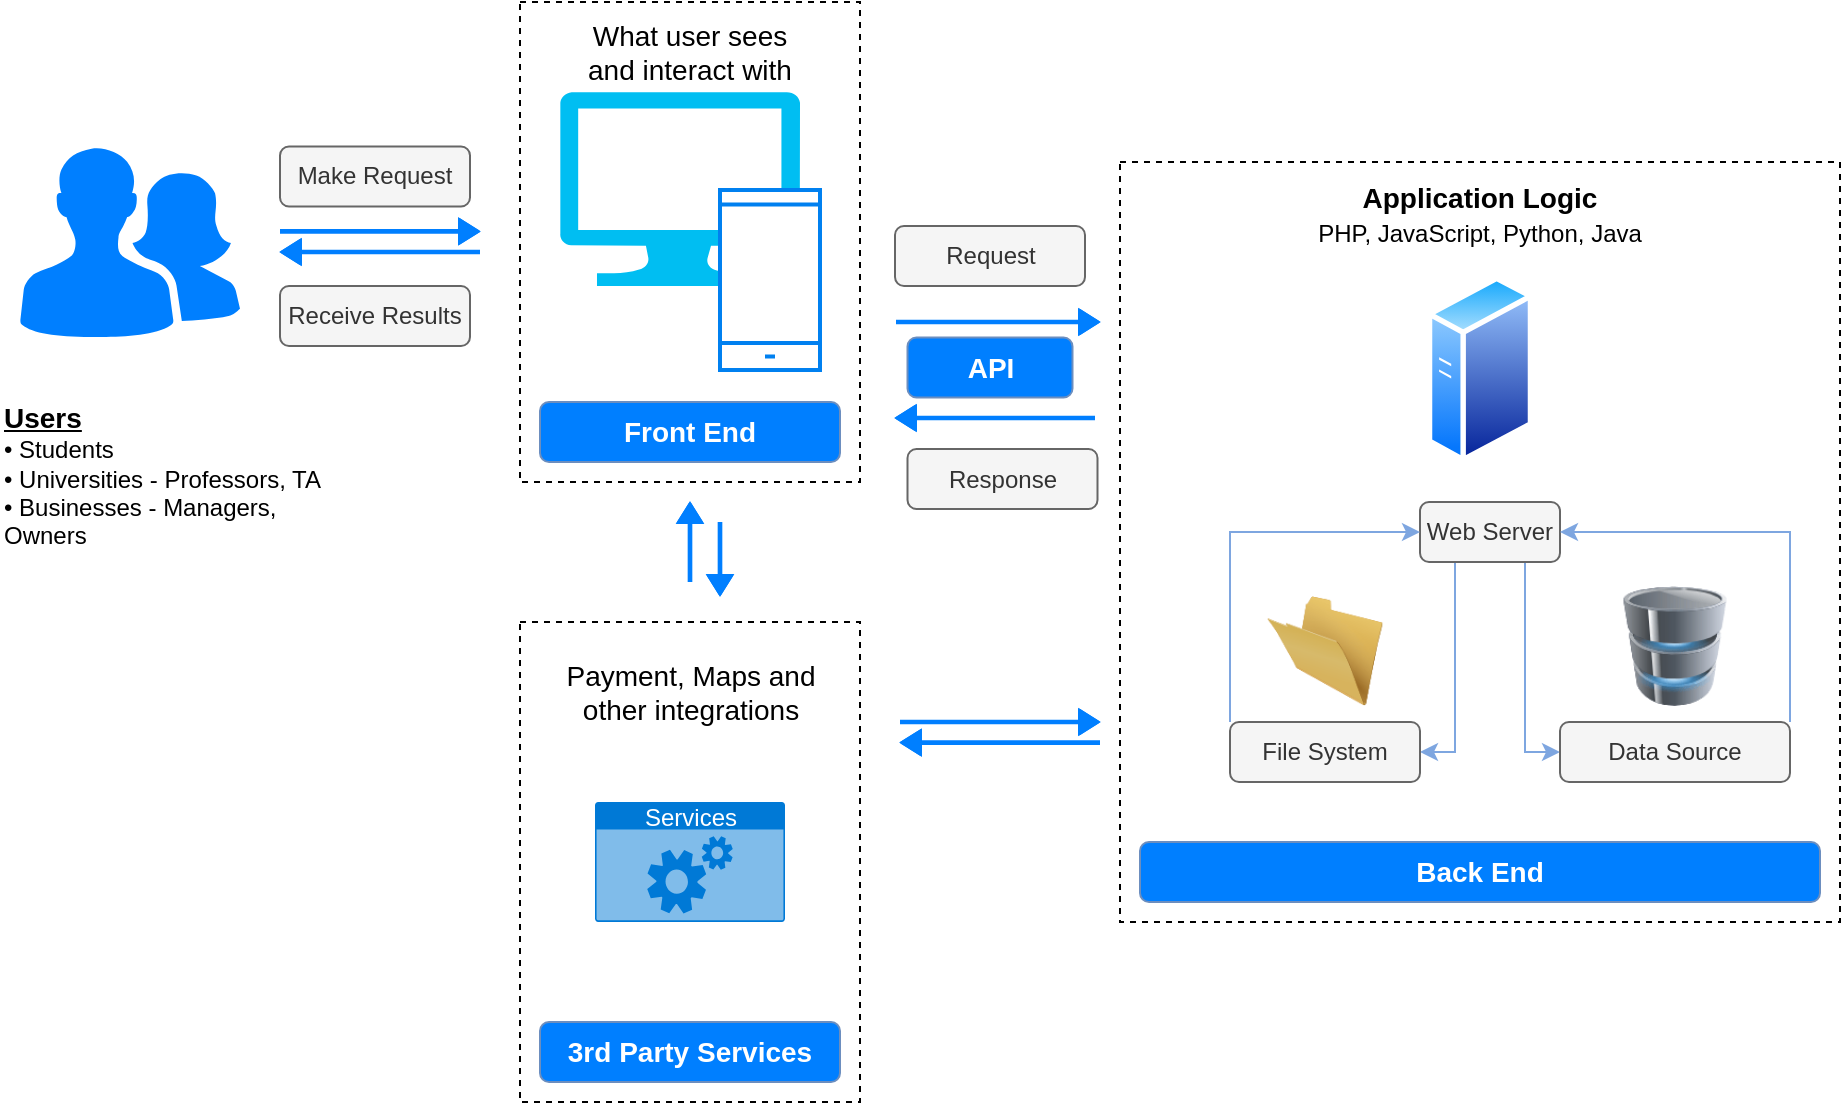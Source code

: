 <mxfile version="16.6.7" type="github">
  <diagram id="eyegzCFOOdZ7thPEiBK8" name="Page-1">
    <mxGraphModel dx="981" dy="548" grid="1" gridSize="10" guides="1" tooltips="1" connect="1" arrows="1" fold="1" page="1" pageScale="1" pageWidth="1169" pageHeight="827" math="0" shadow="0">
      <root>
        <mxCell id="0" />
        <mxCell id="1" parent="0" />
        <mxCell id="j7XD6nWHRz5pciVsjNQp-9" value="" style="rounded=0;whiteSpace=wrap;html=1;fontSize=14;dashed=1;" vertex="1" parent="1">
          <mxGeometry x="450" y="190" width="170" height="240" as="geometry" />
        </mxCell>
        <mxCell id="j7XD6nWHRz5pciVsjNQp-4" value="" style="verticalLabelPosition=bottom;html=1;verticalAlign=top;align=center;strokeColor=none;fillColor=#00BEF2;shape=mxgraph.azure.computer;pointerEvents=1;" vertex="1" parent="1">
          <mxGeometry x="470" y="235" width="120" height="97" as="geometry" />
        </mxCell>
        <mxCell id="j7XD6nWHRz5pciVsjNQp-5" value="" style="html=1;verticalLabelPosition=bottom;align=center;labelBackgroundColor=#ffffff;verticalAlign=top;strokeWidth=2;strokeColor=#0080F0;shadow=0;dashed=0;shape=mxgraph.ios7.icons.smartphone;" vertex="1" parent="1">
          <mxGeometry x="550" y="284" width="50" height="90" as="geometry" />
        </mxCell>
        <mxCell id="j7XD6nWHRz5pciVsjNQp-6" value="&lt;b&gt;&lt;u&gt;&lt;font style=&quot;font-size: 14px&quot;&gt;Users&lt;/font&gt;&lt;/u&gt;&lt;/b&gt;&lt;br&gt;• Students&lt;br&gt;• Universities - Professors, TA&lt;br&gt;• Businesses - Managers, Owners" style="text;html=1;strokeColor=none;fillColor=none;align=left;verticalAlign=middle;whiteSpace=wrap;rounded=0;" vertex="1" parent="1">
          <mxGeometry x="190" y="367" width="180" height="120" as="geometry" />
        </mxCell>
        <mxCell id="j7XD6nWHRz5pciVsjNQp-8" value="&lt;b&gt;&lt;font color=&quot;#ffffff&quot;&gt;Front End&lt;/font&gt;&lt;/b&gt;" style="text;html=1;strokeColor=#6c8ebf;fillColor=#007FFF;align=center;verticalAlign=middle;whiteSpace=wrap;rounded=1;fontSize=14;" vertex="1" parent="1">
          <mxGeometry x="460" y="390" width="150" height="30" as="geometry" />
        </mxCell>
        <mxCell id="j7XD6nWHRz5pciVsjNQp-10" value="What user sees and interact with" style="text;html=1;strokeColor=none;fillColor=none;align=center;verticalAlign=middle;whiteSpace=wrap;rounded=0;dashed=1;fontSize=14;" vertex="1" parent="1">
          <mxGeometry x="475" y="200" width="120" height="30" as="geometry" />
        </mxCell>
        <mxCell id="j7XD6nWHRz5pciVsjNQp-11" value="" style="rounded=0;whiteSpace=wrap;html=1;fontSize=14;dashed=1;" vertex="1" parent="1">
          <mxGeometry x="750" y="270" width="360" height="380" as="geometry" />
        </mxCell>
        <mxCell id="j7XD6nWHRz5pciVsjNQp-12" value="" style="aspect=fixed;perimeter=ellipsePerimeter;html=1;align=center;shadow=0;dashed=0;spacingTop=3;image;image=img/lib/active_directory/generic_server.svg;rounded=1;fontSize=14;fontColor=#FFFFFF;fillColor=#007FFF;" vertex="1" parent="1">
          <mxGeometry x="903.4" y="326" width="53.2" height="95" as="geometry" />
        </mxCell>
        <mxCell id="j7XD6nWHRz5pciVsjNQp-13" value="" style="image;html=1;image=img/lib/clip_art/general/Empty_Folder_128x128.png;rounded=1;dashed=1;fontSize=14;fontColor=#FFFFFF;fillColor=#007FFF;" vertex="1" parent="1">
          <mxGeometry x="822.5" y="487" width="60" height="55" as="geometry" />
        </mxCell>
        <mxCell id="j7XD6nWHRz5pciVsjNQp-14" value="" style="image;html=1;image=img/lib/clip_art/computers/Database_128x128.png;rounded=1;dashed=1;fontSize=14;fontColor=#FFFFFF;fillColor=#007FFF;" vertex="1" parent="1">
          <mxGeometry x="997.5" y="482" width="60" height="60" as="geometry" />
        </mxCell>
        <mxCell id="j7XD6nWHRz5pciVsjNQp-15" value="&lt;font color=&quot;#000000&quot;&gt;&lt;b&gt;Application Logic&lt;/b&gt;&lt;br&gt;&lt;font style=&quot;font-size: 12px&quot;&gt;PHP, JavaScript, Python, Java&lt;/font&gt;&lt;br&gt;&lt;/font&gt;" style="text;html=1;strokeColor=none;fillColor=none;align=center;verticalAlign=middle;whiteSpace=wrap;rounded=0;dashed=1;fontSize=14;fontColor=#FFFFFF;" vertex="1" parent="1">
          <mxGeometry x="830" y="281" width="200" height="30" as="geometry" />
        </mxCell>
        <mxCell id="j7XD6nWHRz5pciVsjNQp-20" style="edgeStyle=orthogonalEdgeStyle;rounded=0;orthogonalLoop=1;jettySize=auto;html=1;exitX=0.25;exitY=1;exitDx=0;exitDy=0;entryX=1;entryY=0.5;entryDx=0;entryDy=0;fontSize=12;fontColor=#000000;strokeColor=#7EA6E0;" edge="1" parent="1" source="j7XD6nWHRz5pciVsjNQp-16" target="j7XD6nWHRz5pciVsjNQp-17">
          <mxGeometry relative="1" as="geometry">
            <Array as="points">
              <mxPoint x="918" y="565" />
            </Array>
          </mxGeometry>
        </mxCell>
        <mxCell id="j7XD6nWHRz5pciVsjNQp-21" style="edgeStyle=orthogonalEdgeStyle;rounded=0;orthogonalLoop=1;jettySize=auto;html=1;exitX=0.75;exitY=1;exitDx=0;exitDy=0;entryX=0;entryY=0.5;entryDx=0;entryDy=0;fontSize=12;fontColor=#000000;strokeColor=#7EA6E0;" edge="1" parent="1" source="j7XD6nWHRz5pciVsjNQp-16" target="j7XD6nWHRz5pciVsjNQp-18">
          <mxGeometry relative="1" as="geometry">
            <Array as="points">
              <mxPoint x="953" y="565" />
            </Array>
          </mxGeometry>
        </mxCell>
        <mxCell id="j7XD6nWHRz5pciVsjNQp-16" value="Web Server" style="text;html=1;strokeColor=#666666;fillColor=#f5f5f5;align=center;verticalAlign=middle;whiteSpace=wrap;rounded=1;fontSize=12;fontColor=#333333;" vertex="1" parent="1">
          <mxGeometry x="900" y="440" width="70" height="30" as="geometry" />
        </mxCell>
        <mxCell id="j7XD6nWHRz5pciVsjNQp-19" style="edgeStyle=orthogonalEdgeStyle;rounded=0;orthogonalLoop=1;jettySize=auto;html=1;exitX=0;exitY=0;exitDx=0;exitDy=0;entryX=0;entryY=0.5;entryDx=0;entryDy=0;fontSize=12;fontColor=#000000;strokeColor=#7EA6E0;" edge="1" parent="1" source="j7XD6nWHRz5pciVsjNQp-17" target="j7XD6nWHRz5pciVsjNQp-16">
          <mxGeometry relative="1" as="geometry" />
        </mxCell>
        <mxCell id="j7XD6nWHRz5pciVsjNQp-17" value="File System" style="text;html=1;strokeColor=#666666;fillColor=#f5f5f5;align=center;verticalAlign=middle;whiteSpace=wrap;rounded=1;fontSize=12;fontColor=#333333;glass=0;" vertex="1" parent="1">
          <mxGeometry x="805" y="550" width="95" height="30" as="geometry" />
        </mxCell>
        <mxCell id="j7XD6nWHRz5pciVsjNQp-22" style="edgeStyle=orthogonalEdgeStyle;rounded=0;orthogonalLoop=1;jettySize=auto;html=1;exitX=1;exitY=0;exitDx=0;exitDy=0;entryX=1;entryY=0.5;entryDx=0;entryDy=0;fontSize=12;fontColor=#000000;strokeColor=#7EA6E0;" edge="1" parent="1" source="j7XD6nWHRz5pciVsjNQp-18" target="j7XD6nWHRz5pciVsjNQp-16">
          <mxGeometry relative="1" as="geometry" />
        </mxCell>
        <mxCell id="j7XD6nWHRz5pciVsjNQp-18" value="Data Source" style="text;html=1;strokeColor=#666666;fillColor=#f5f5f5;align=center;verticalAlign=middle;whiteSpace=wrap;rounded=1;fontSize=12;fontColor=#333333;" vertex="1" parent="1">
          <mxGeometry x="970" y="550" width="115" height="30" as="geometry" />
        </mxCell>
        <mxCell id="j7XD6nWHRz5pciVsjNQp-23" value="&lt;b&gt;&lt;font color=&quot;#ffffff&quot;&gt;Back End&lt;/font&gt;&lt;/b&gt;" style="text;html=1;strokeColor=#6c8ebf;fillColor=#007FFF;align=center;verticalAlign=middle;whiteSpace=wrap;rounded=1;fontSize=14;" vertex="1" parent="1">
          <mxGeometry x="760" y="610" width="340" height="30" as="geometry" />
        </mxCell>
        <mxCell id="j7XD6nWHRz5pciVsjNQp-24" value="" style="shape=flexArrow;endArrow=classic;html=1;rounded=0;fontSize=12;fontColor=#000000;strokeColor=#007FFF;fillColor=#007FFF;sketch=0;width=1.333;endSize=3;endWidth=10.222;" edge="1" parent="1">
          <mxGeometry width="50" height="50" relative="1" as="geometry">
            <mxPoint x="330" y="304.71" as="sourcePoint" />
            <mxPoint x="430" y="304.71" as="targetPoint" />
            <Array as="points">
              <mxPoint x="380" y="304.71" />
            </Array>
          </mxGeometry>
        </mxCell>
        <mxCell id="j7XD6nWHRz5pciVsjNQp-25" value="" style="shape=flexArrow;endArrow=classic;html=1;rounded=0;fontSize=12;fontColor=#000000;strokeColor=#007FFF;fillColor=#007FFF;sketch=0;width=1.333;endSize=3;endWidth=10.222;" edge="1" parent="1">
          <mxGeometry width="50" height="50" relative="1" as="geometry">
            <mxPoint x="430" y="315" as="sourcePoint" />
            <mxPoint x="330" y="315" as="targetPoint" />
            <Array as="points">
              <mxPoint x="380" y="315" />
            </Array>
          </mxGeometry>
        </mxCell>
        <mxCell id="j7XD6nWHRz5pciVsjNQp-26" value="" style="rounded=0;whiteSpace=wrap;html=1;fontSize=14;dashed=1;" vertex="1" parent="1">
          <mxGeometry x="450" y="500" width="170" height="240" as="geometry" />
        </mxCell>
        <mxCell id="j7XD6nWHRz5pciVsjNQp-29" value="&lt;b&gt;&lt;font color=&quot;#ffffff&quot;&gt;3rd Party Services&lt;/font&gt;&lt;/b&gt;" style="text;html=1;strokeColor=#6c8ebf;fillColor=#007FFF;align=center;verticalAlign=middle;whiteSpace=wrap;rounded=1;fontSize=14;" vertex="1" parent="1">
          <mxGeometry x="460" y="700" width="150" height="30" as="geometry" />
        </mxCell>
        <mxCell id="j7XD6nWHRz5pciVsjNQp-30" value="Payment, Maps and other integrations" style="text;html=1;strokeColor=none;fillColor=none;align=center;verticalAlign=middle;whiteSpace=wrap;rounded=0;dashed=1;fontSize=14;" vertex="1" parent="1">
          <mxGeometry x="467.5" y="520" width="135" height="30" as="geometry" />
        </mxCell>
        <mxCell id="j7XD6nWHRz5pciVsjNQp-32" value="Services" style="html=1;strokeColor=none;fillColor=#0079D6;labelPosition=center;verticalLabelPosition=middle;verticalAlign=top;align=center;fontSize=12;outlineConnect=0;spacingTop=-6;fontColor=#FFFFFF;sketch=0;shape=mxgraph.sitemap.services;rounded=1;glass=0;" vertex="1" parent="1">
          <mxGeometry x="487.5" y="590" width="95" height="60" as="geometry" />
        </mxCell>
        <mxCell id="j7XD6nWHRz5pciVsjNQp-33" value="" style="shape=flexArrow;endArrow=classic;html=1;rounded=0;fontSize=12;fontColor=#000000;strokeColor=#007FFF;fillColor=#007FFF;sketch=0;width=1.333;endSize=3;endWidth=10.222;" edge="1" parent="1">
          <mxGeometry width="50" height="50" relative="1" as="geometry">
            <mxPoint x="638" y="350.0" as="sourcePoint" />
            <mxPoint x="740" y="350" as="targetPoint" />
            <Array as="points">
              <mxPoint x="688" y="350" />
            </Array>
          </mxGeometry>
        </mxCell>
        <mxCell id="j7XD6nWHRz5pciVsjNQp-34" value="" style="shape=flexArrow;endArrow=classic;html=1;rounded=0;fontSize=12;fontColor=#000000;strokeColor=#007FFF;fillColor=#007FFF;sketch=0;width=1.333;endSize=3;endWidth=10.222;" edge="1" parent="1">
          <mxGeometry width="50" height="50" relative="1" as="geometry">
            <mxPoint x="737.5" y="398" as="sourcePoint" />
            <mxPoint x="637.5" y="398" as="targetPoint" />
            <Array as="points">
              <mxPoint x="687.5" y="398" />
            </Array>
          </mxGeometry>
        </mxCell>
        <mxCell id="j7XD6nWHRz5pciVsjNQp-35" value="" style="shape=flexArrow;endArrow=classic;html=1;rounded=0;fontSize=12;fontColor=#000000;strokeColor=#007FFF;fillColor=#007FFF;sketch=0;width=1.333;endSize=3;endWidth=10.222;" edge="1" parent="1">
          <mxGeometry width="50" height="50" relative="1" as="geometry">
            <mxPoint x="640" y="550" as="sourcePoint" />
            <mxPoint x="740" y="550" as="targetPoint" />
            <Array as="points">
              <mxPoint x="690" y="550" />
            </Array>
          </mxGeometry>
        </mxCell>
        <mxCell id="j7XD6nWHRz5pciVsjNQp-36" value="" style="shape=flexArrow;endArrow=classic;html=1;rounded=0;fontSize=12;fontColor=#000000;strokeColor=#007FFF;fillColor=#007FFF;sketch=0;width=1.333;endSize=3;endWidth=10.222;" edge="1" parent="1">
          <mxGeometry width="50" height="50" relative="1" as="geometry">
            <mxPoint x="740" y="560.29" as="sourcePoint" />
            <mxPoint x="640" y="560.29" as="targetPoint" />
            <Array as="points">
              <mxPoint x="690" y="560.29" />
            </Array>
          </mxGeometry>
        </mxCell>
        <mxCell id="j7XD6nWHRz5pciVsjNQp-37" value="" style="shape=flexArrow;endArrow=classic;html=1;rounded=0;fontSize=12;fontColor=#000000;strokeColor=#007FFF;fillColor=#007FFF;sketch=0;width=1.333;endSize=3;endWidth=10.222;" edge="1" parent="1">
          <mxGeometry width="50" height="50" relative="1" as="geometry">
            <mxPoint x="535" y="480" as="sourcePoint" />
            <mxPoint x="535" y="440" as="targetPoint" />
            <Array as="points">
              <mxPoint x="535" y="458.71" />
            </Array>
          </mxGeometry>
        </mxCell>
        <mxCell id="j7XD6nWHRz5pciVsjNQp-38" value="" style="shape=flexArrow;endArrow=classic;html=1;rounded=0;fontSize=12;fontColor=#000000;strokeColor=#007FFF;fillColor=#007FFF;sketch=0;width=1.333;endSize=3;endWidth=10.222;" edge="1" parent="1">
          <mxGeometry width="50" height="50" relative="1" as="geometry">
            <mxPoint x="550" y="450" as="sourcePoint" />
            <mxPoint x="550" y="487" as="targetPoint" />
            <Array as="points">
              <mxPoint x="550" y="466" />
            </Array>
          </mxGeometry>
        </mxCell>
        <mxCell id="j7XD6nWHRz5pciVsjNQp-39" value="" style="verticalLabelPosition=bottom;sketch=0;html=1;fillColor=#007FFF;strokeColor=none;verticalAlign=top;pointerEvents=1;align=center;shape=mxgraph.cisco_safe.people_places_things_icons.icon2;rounded=1;glass=0;fontSize=12;fontColor=#000000;" vertex="1" parent="1">
          <mxGeometry x="200" y="262.25" width="110" height="95.5" as="geometry" />
        </mxCell>
        <mxCell id="j7XD6nWHRz5pciVsjNQp-40" value="Make Request" style="text;html=1;strokeColor=#666666;fillColor=#f5f5f5;align=center;verticalAlign=middle;whiteSpace=wrap;rounded=1;fontSize=12;fontColor=#333333;glass=0;" vertex="1" parent="1">
          <mxGeometry x="330" y="262.25" width="95" height="30" as="geometry" />
        </mxCell>
        <mxCell id="j7XD6nWHRz5pciVsjNQp-41" value="Receive Results" style="text;html=1;strokeColor=#666666;fillColor=#f5f5f5;align=center;verticalAlign=middle;whiteSpace=wrap;rounded=1;fontSize=12;fontColor=#333333;glass=0;" vertex="1" parent="1">
          <mxGeometry x="330" y="332" width="95" height="30" as="geometry" />
        </mxCell>
        <mxCell id="j7XD6nWHRz5pciVsjNQp-42" value="&lt;b&gt;&lt;font color=&quot;#ffffff&quot;&gt;API&lt;/font&gt;&lt;/b&gt;" style="text;html=1;strokeColor=#6c8ebf;fillColor=#007FFF;align=center;verticalAlign=middle;whiteSpace=wrap;rounded=1;fontSize=14;" vertex="1" parent="1">
          <mxGeometry x="643.75" y="357.75" width="82.5" height="30" as="geometry" />
        </mxCell>
        <mxCell id="j7XD6nWHRz5pciVsjNQp-45" value="Request" style="text;html=1;strokeColor=#666666;fillColor=#f5f5f5;align=center;verticalAlign=middle;whiteSpace=wrap;rounded=1;fontSize=12;fontColor=#333333;glass=0;" vertex="1" parent="1">
          <mxGeometry x="637.5" y="302" width="95" height="30" as="geometry" />
        </mxCell>
        <mxCell id="j7XD6nWHRz5pciVsjNQp-46" value="Response" style="text;html=1;strokeColor=#666666;fillColor=#f5f5f5;align=center;verticalAlign=middle;whiteSpace=wrap;rounded=1;fontSize=12;fontColor=#333333;glass=0;" vertex="1" parent="1">
          <mxGeometry x="643.75" y="413.5" width="95" height="30" as="geometry" />
        </mxCell>
      </root>
    </mxGraphModel>
  </diagram>
</mxfile>

